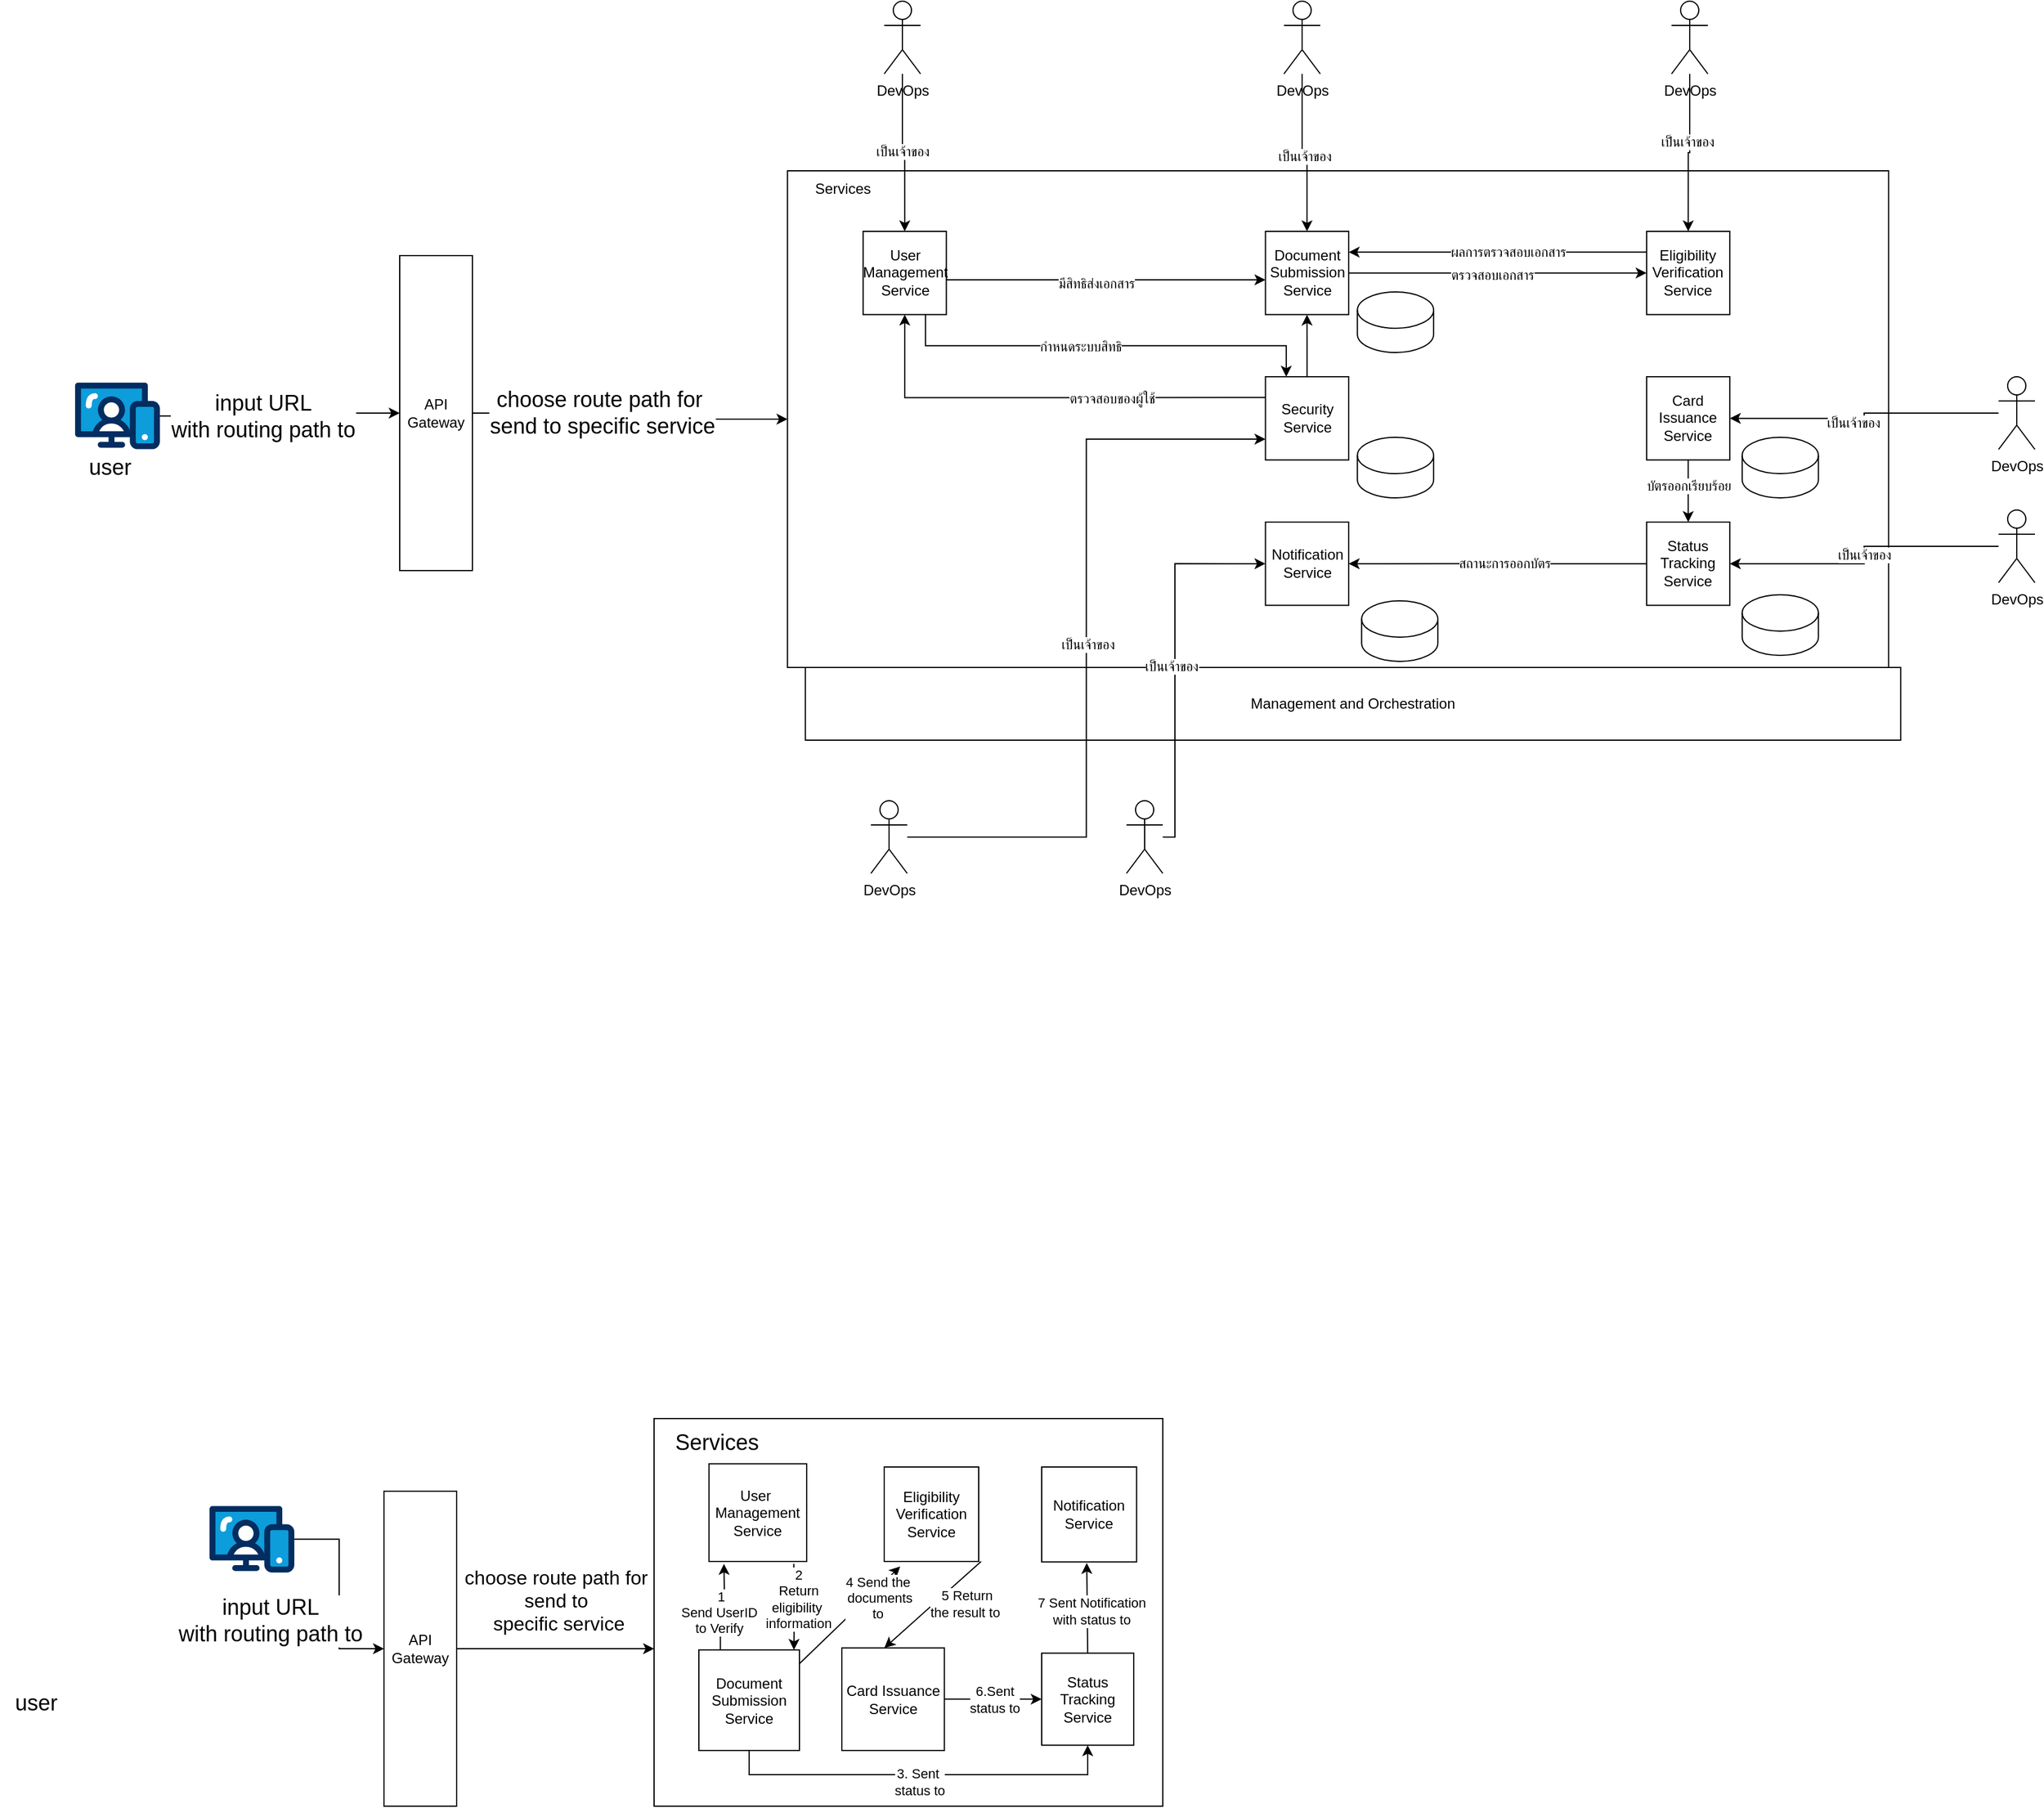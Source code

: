 <mxfile version="24.4.0" type="github">
  <diagram name="Page-1" id="LerU0bCvFQjhh9iSL9_E">
    <mxGraphModel dx="2049" dy="686" grid="1" gridSize="10" guides="1" tooltips="1" connect="1" arrows="1" fold="1" page="1" pageScale="1" pageWidth="827" pageHeight="1169" math="0" shadow="0">
      <root>
        <mxCell id="0" />
        <mxCell id="1" parent="0" />
        <mxCell id="JFElshMfYDLleOXP6mhj-92" style="edgeStyle=orthogonalEdgeStyle;rounded=0;orthogonalLoop=1;jettySize=auto;html=1;exitX=1;exitY=0.5;exitDx=0;exitDy=0;" parent="1" source="JFElshMfYDLleOXP6mhj-24" target="JFElshMfYDLleOXP6mhj-60" edge="1">
          <mxGeometry relative="1" as="geometry" />
        </mxCell>
        <mxCell id="HoZ4s7lHlm2FK1tdAZnh-4" value="choose route path for&amp;nbsp;&lt;div style=&quot;font-size: 18px;&quot;&gt;send to specific service&lt;/div&gt;" style="edgeLabel;html=1;align=center;verticalAlign=middle;resizable=0;points=[];fontSize=18;" vertex="1" connectable="0" parent="JFElshMfYDLleOXP6mhj-92">
          <mxGeometry x="-0.193" relative="1" as="geometry">
            <mxPoint as="offset" />
          </mxGeometry>
        </mxCell>
        <mxCell id="JFElshMfYDLleOXP6mhj-24" value="API Gateway" style="rounded=0;whiteSpace=wrap;html=1;" parent="1" vertex="1">
          <mxGeometry x="10" y="240" width="60" height="260" as="geometry" />
        </mxCell>
        <mxCell id="JFElshMfYDLleOXP6mhj-29" value="" style="group" parent="1" vertex="1" connectable="0">
          <mxGeometry x="480" y="190" width="790" height="860" as="geometry" />
        </mxCell>
        <mxCell id="JFElshMfYDLleOXP6mhj-60" value="" style="verticalLabelPosition=bottom;verticalAlign=top;html=1;shape=mxgraph.basic.rect;fillColor2=none;strokeWidth=1;size=20;indent=5;" parent="JFElshMfYDLleOXP6mhj-29" vertex="1">
          <mxGeometry x="-149.856" y="-20" width="909.067" height="410" as="geometry" />
        </mxCell>
        <mxCell id="JFElshMfYDLleOXP6mhj-14" style="edgeStyle=orthogonalEdgeStyle;rounded=0;orthogonalLoop=1;jettySize=auto;html=1;entryX=0;entryY=0.5;entryDx=0;entryDy=0;" parent="JFElshMfYDLleOXP6mhj-29" source="JFElshMfYDLleOXP6mhj-1" target="JFElshMfYDLleOXP6mhj-2" edge="1">
          <mxGeometry relative="1" as="geometry" />
        </mxCell>
        <mxCell id="JFElshMfYDLleOXP6mhj-79" value="ตรวจสอบเอกสาร" style="edgeLabel;html=1;align=center;verticalAlign=middle;resizable=0;points=[];" parent="JFElshMfYDLleOXP6mhj-14" vertex="1" connectable="0">
          <mxGeometry x="-0.036" y="-1" relative="1" as="geometry">
            <mxPoint as="offset" />
          </mxGeometry>
        </mxCell>
        <mxCell id="JFElshMfYDLleOXP6mhj-1" value="Document Submission Service" style="whiteSpace=wrap;html=1;aspect=fixed;" parent="JFElshMfYDLleOXP6mhj-29" vertex="1">
          <mxGeometry x="244.749" y="30" width="68.696" height="68.696" as="geometry" />
        </mxCell>
        <mxCell id="JFElshMfYDLleOXP6mhj-71" style="edgeStyle=orthogonalEdgeStyle;rounded=0;orthogonalLoop=1;jettySize=auto;html=1;exitX=0;exitY=0.25;exitDx=0;exitDy=0;entryX=1;entryY=0.25;entryDx=0;entryDy=0;" parent="JFElshMfYDLleOXP6mhj-29" source="JFElshMfYDLleOXP6mhj-2" target="JFElshMfYDLleOXP6mhj-1" edge="1">
          <mxGeometry relative="1" as="geometry" />
        </mxCell>
        <mxCell id="JFElshMfYDLleOXP6mhj-80" value="ผลการตรวจสอบเอกสาร" style="edgeLabel;html=1;align=center;verticalAlign=middle;resizable=0;points=[];" parent="JFElshMfYDLleOXP6mhj-71" vertex="1" connectable="0">
          <mxGeometry x="-0.07" relative="1" as="geometry">
            <mxPoint as="offset" />
          </mxGeometry>
        </mxCell>
        <mxCell id="JFElshMfYDLleOXP6mhj-2" value="Eligibility Verification Service" style="whiteSpace=wrap;html=1;aspect=fixed;" parent="JFElshMfYDLleOXP6mhj-29" vertex="1">
          <mxGeometry x="559.426" y="30" width="68.696" height="68.696" as="geometry" />
        </mxCell>
        <mxCell id="JFElshMfYDLleOXP6mhj-18" style="edgeStyle=orthogonalEdgeStyle;rounded=0;orthogonalLoop=1;jettySize=auto;html=1;entryX=0.5;entryY=0;entryDx=0;entryDy=0;" parent="JFElshMfYDLleOXP6mhj-29" source="JFElshMfYDLleOXP6mhj-4" target="JFElshMfYDLleOXP6mhj-6" edge="1">
          <mxGeometry relative="1" as="geometry" />
        </mxCell>
        <mxCell id="JFElshMfYDLleOXP6mhj-97" value="บัตรออกเรียบร้อย" style="edgeLabel;html=1;align=center;verticalAlign=middle;resizable=0;points=[];" parent="JFElshMfYDLleOXP6mhj-18" vertex="1" connectable="0">
          <mxGeometry x="-0.187" relative="1" as="geometry">
            <mxPoint as="offset" />
          </mxGeometry>
        </mxCell>
        <mxCell id="JFElshMfYDLleOXP6mhj-4" value="Card Issuance Service" style="whiteSpace=wrap;html=1;aspect=fixed;" parent="JFElshMfYDLleOXP6mhj-29" vertex="1">
          <mxGeometry x="559.426" y="150" width="68.696" height="68.696" as="geometry" />
        </mxCell>
        <mxCell id="JFElshMfYDLleOXP6mhj-19" style="edgeStyle=orthogonalEdgeStyle;rounded=0;orthogonalLoop=1;jettySize=auto;html=1;exitX=0;exitY=0.5;exitDx=0;exitDy=0;" parent="JFElshMfYDLleOXP6mhj-29" source="JFElshMfYDLleOXP6mhj-6" target="JFElshMfYDLleOXP6mhj-8" edge="1">
          <mxGeometry relative="1" as="geometry" />
        </mxCell>
        <mxCell id="JFElshMfYDLleOXP6mhj-95" value="สถานะการออกบัตร" style="edgeLabel;html=1;align=center;verticalAlign=middle;resizable=0;points=[];" parent="JFElshMfYDLleOXP6mhj-19" vertex="1" connectable="0">
          <mxGeometry x="-0.045" y="-1" relative="1" as="geometry">
            <mxPoint as="offset" />
          </mxGeometry>
        </mxCell>
        <mxCell id="JFElshMfYDLleOXP6mhj-6" value="Status Tracking Service" style="whiteSpace=wrap;html=1;aspect=fixed;" parent="JFElshMfYDLleOXP6mhj-29" vertex="1">
          <mxGeometry x="559.426" y="270" width="68.696" height="68.696" as="geometry" />
        </mxCell>
        <mxCell id="JFElshMfYDLleOXP6mhj-17" style="edgeStyle=orthogonalEdgeStyle;rounded=0;orthogonalLoop=1;jettySize=auto;html=1;exitX=0.5;exitY=0;exitDx=0;exitDy=0;" parent="JFElshMfYDLleOXP6mhj-29" source="JFElshMfYDLleOXP6mhj-7" target="JFElshMfYDLleOXP6mhj-1" edge="1">
          <mxGeometry relative="1" as="geometry" />
        </mxCell>
        <mxCell id="JFElshMfYDLleOXP6mhj-21" style="edgeStyle=orthogonalEdgeStyle;rounded=0;orthogonalLoop=1;jettySize=auto;html=1;exitX=0;exitY=0.25;exitDx=0;exitDy=0;" parent="JFElshMfYDLleOXP6mhj-29" source="JFElshMfYDLleOXP6mhj-7" target="JFElshMfYDLleOXP6mhj-20" edge="1">
          <mxGeometry relative="1" as="geometry" />
        </mxCell>
        <mxCell id="JFElshMfYDLleOXP6mhj-77" value="ตรวจสอบของผู้ใช้" style="edgeLabel;html=1;align=center;verticalAlign=middle;resizable=0;points=[];" parent="JFElshMfYDLleOXP6mhj-21" vertex="1" connectable="0">
          <mxGeometry x="-0.308" y="1" relative="1" as="geometry">
            <mxPoint as="offset" />
          </mxGeometry>
        </mxCell>
        <mxCell id="JFElshMfYDLleOXP6mhj-7" value="Security Service" style="whiteSpace=wrap;html=1;aspect=fixed;" parent="JFElshMfYDLleOXP6mhj-29" vertex="1">
          <mxGeometry x="244.749" y="150" width="68.696" height="68.696" as="geometry" />
        </mxCell>
        <mxCell id="JFElshMfYDLleOXP6mhj-8" value="Notification Service" style="whiteSpace=wrap;html=1;aspect=fixed;" parent="JFElshMfYDLleOXP6mhj-29" vertex="1">
          <mxGeometry x="244.749" y="270" width="68.696" height="68.696" as="geometry" />
        </mxCell>
        <mxCell id="JFElshMfYDLleOXP6mhj-12" value="" style="shape=cylinder3;whiteSpace=wrap;html=1;boundedLbl=1;backgroundOutline=1;size=15;" parent="JFElshMfYDLleOXP6mhj-29" vertex="1">
          <mxGeometry x="320.641" y="80" width="62.935" height="50" as="geometry" />
        </mxCell>
        <mxCell id="JFElshMfYDLleOXP6mhj-22" style="edgeStyle=orthogonalEdgeStyle;rounded=0;orthogonalLoop=1;jettySize=auto;html=1;exitX=0.75;exitY=1;exitDx=0;exitDy=0;entryX=0.25;entryY=0;entryDx=0;entryDy=0;" parent="JFElshMfYDLleOXP6mhj-29" source="JFElshMfYDLleOXP6mhj-20" target="JFElshMfYDLleOXP6mhj-7" edge="1">
          <mxGeometry relative="1" as="geometry" />
        </mxCell>
        <mxCell id="JFElshMfYDLleOXP6mhj-78" value="กำหนดระบบสิทธิ" style="edgeLabel;html=1;align=center;verticalAlign=middle;resizable=0;points=[];" parent="JFElshMfYDLleOXP6mhj-22" vertex="1" connectable="0">
          <mxGeometry x="-0.124" relative="1" as="geometry">
            <mxPoint as="offset" />
          </mxGeometry>
        </mxCell>
        <mxCell id="JFElshMfYDLleOXP6mhj-73" style="edgeStyle=orthogonalEdgeStyle;rounded=0;orthogonalLoop=1;jettySize=auto;html=1;exitX=1;exitY=0.5;exitDx=0;exitDy=0;" parent="JFElshMfYDLleOXP6mhj-29" source="JFElshMfYDLleOXP6mhj-20" target="JFElshMfYDLleOXP6mhj-1" edge="1">
          <mxGeometry relative="1" as="geometry">
            <Array as="points">
              <mxPoint x="209.785" y="70" />
              <mxPoint x="209.785" y="70" />
            </Array>
          </mxGeometry>
        </mxCell>
        <mxCell id="JFElshMfYDLleOXP6mhj-74" value="มีสิทธิส่งเอกสาร" style="edgeLabel;html=1;align=center;verticalAlign=middle;resizable=0;points=[];" parent="JFElshMfYDLleOXP6mhj-73" vertex="1" connectable="0">
          <mxGeometry x="-0.042" y="-3" relative="1" as="geometry">
            <mxPoint as="offset" />
          </mxGeometry>
        </mxCell>
        <mxCell id="JFElshMfYDLleOXP6mhj-20" value="User Management Service" style="whiteSpace=wrap;html=1;aspect=fixed;" parent="JFElshMfYDLleOXP6mhj-29" vertex="1">
          <mxGeometry x="-87.41" y="30" width="68.696" height="68.696" as="geometry" />
        </mxCell>
        <mxCell id="JFElshMfYDLleOXP6mhj-55" value="" style="shape=cylinder3;whiteSpace=wrap;html=1;boundedLbl=1;backgroundOutline=1;size=15;" parent="JFElshMfYDLleOXP6mhj-29" vertex="1">
          <mxGeometry x="638.318" y="200" width="62.935" height="50" as="geometry" />
        </mxCell>
        <mxCell id="JFElshMfYDLleOXP6mhj-56" value="" style="shape=cylinder3;whiteSpace=wrap;html=1;boundedLbl=1;backgroundOutline=1;size=15;" parent="JFElshMfYDLleOXP6mhj-29" vertex="1">
          <mxGeometry x="638.318" y="330" width="62.935" height="50" as="geometry" />
        </mxCell>
        <mxCell id="JFElshMfYDLleOXP6mhj-57" value="" style="shape=cylinder3;whiteSpace=wrap;html=1;boundedLbl=1;backgroundOutline=1;size=15;" parent="JFElshMfYDLleOXP6mhj-29" vertex="1">
          <mxGeometry x="324.138" y="335" width="62.935" height="50" as="geometry" />
        </mxCell>
        <mxCell id="JFElshMfYDLleOXP6mhj-58" value="" style="shape=cylinder3;whiteSpace=wrap;html=1;boundedLbl=1;backgroundOutline=1;size=15;" parent="JFElshMfYDLleOXP6mhj-29" vertex="1">
          <mxGeometry x="320.641" y="200" width="62.935" height="50" as="geometry" />
        </mxCell>
        <mxCell id="JFElshMfYDLleOXP6mhj-86" value="Management and Orchestration" style="rounded=0;whiteSpace=wrap;html=1;" parent="JFElshMfYDLleOXP6mhj-29" vertex="1">
          <mxGeometry x="-135.132" y="390" width="904.342" height="60" as="geometry" />
        </mxCell>
        <mxCell id="JFElshMfYDLleOXP6mhj-87" value="Services" style="text;html=1;align=center;verticalAlign=middle;whiteSpace=wrap;rounded=0;" parent="JFElshMfYDLleOXP6mhj-29" vertex="1">
          <mxGeometry x="-135.132" y="-20" width="62.368" height="30" as="geometry" />
        </mxCell>
        <mxCell id="JFElshMfYDLleOXP6mhj-118" style="edgeStyle=orthogonalEdgeStyle;rounded=0;orthogonalLoop=1;jettySize=auto;html=1;entryX=0;entryY=0.5;entryDx=0;entryDy=0;" parent="JFElshMfYDLleOXP6mhj-29" source="JFElshMfYDLleOXP6mhj-106" target="JFElshMfYDLleOXP6mhj-8" edge="1">
          <mxGeometry relative="1" as="geometry">
            <Array as="points">
              <mxPoint x="170" y="530" />
              <mxPoint x="170" y="304" />
            </Array>
          </mxGeometry>
        </mxCell>
        <mxCell id="JFElshMfYDLleOXP6mhj-119" value="เป็นเจ้าของ" style="edgeLabel;html=1;align=center;verticalAlign=middle;resizable=0;points=[];" parent="JFElshMfYDLleOXP6mhj-118" vertex="1" connectable="0">
          <mxGeometry x="-0.025" y="3" relative="1" as="geometry">
            <mxPoint as="offset" />
          </mxGeometry>
        </mxCell>
        <mxCell id="JFElshMfYDLleOXP6mhj-106" value="&lt;div&gt;DevOps&lt;/div&gt;" style="shape=umlActor;verticalLabelPosition=bottom;verticalAlign=top;html=1;outlineConnect=0;" parent="JFElshMfYDLleOXP6mhj-29" vertex="1">
          <mxGeometry x="130" y="500" width="30" height="60" as="geometry" />
        </mxCell>
        <mxCell id="JFElshMfYDLleOXP6mhj-110" style="edgeStyle=orthogonalEdgeStyle;rounded=0;orthogonalLoop=1;jettySize=auto;html=1;" parent="1" source="JFElshMfYDLleOXP6mhj-30" target="JFElshMfYDLleOXP6mhj-1" edge="1">
          <mxGeometry relative="1" as="geometry" />
        </mxCell>
        <mxCell id="JFElshMfYDLleOXP6mhj-111" value="เป็นเจ้าของ" style="edgeLabel;html=1;align=center;verticalAlign=middle;resizable=0;points=[];" parent="JFElshMfYDLleOXP6mhj-110" vertex="1" connectable="0">
          <mxGeometry x="0.091" y="-2" relative="1" as="geometry">
            <mxPoint y="-1" as="offset" />
          </mxGeometry>
        </mxCell>
        <mxCell id="JFElshMfYDLleOXP6mhj-30" value="&lt;div&gt;DevOps&lt;/div&gt;" style="shape=umlActor;verticalLabelPosition=bottom;verticalAlign=top;html=1;outlineConnect=0;" parent="1" vertex="1">
          <mxGeometry x="740" y="30" width="30" height="60" as="geometry" />
        </mxCell>
        <mxCell id="JFElshMfYDLleOXP6mhj-35" style="edgeStyle=orthogonalEdgeStyle;rounded=0;orthogonalLoop=1;jettySize=auto;html=1;entryX=0;entryY=0.5;entryDx=0;entryDy=0;" parent="1" source="JFElshMfYDLleOXP6mhj-34" target="JFElshMfYDLleOXP6mhj-24" edge="1">
          <mxGeometry relative="1" as="geometry" />
        </mxCell>
        <mxCell id="HoZ4s7lHlm2FK1tdAZnh-3" value="input URL&lt;div style=&quot;font-size: 18px;&quot;&gt;with routing path to&lt;/div&gt;" style="edgeLabel;html=1;align=center;verticalAlign=middle;resizable=0;points=[];fontSize=18;" vertex="1" connectable="0" parent="JFElshMfYDLleOXP6mhj-35">
          <mxGeometry x="-0.153" relative="1" as="geometry">
            <mxPoint as="offset" />
          </mxGeometry>
        </mxCell>
        <mxCell id="JFElshMfYDLleOXP6mhj-34" value="" style="verticalLabelPosition=bottom;aspect=fixed;html=1;shape=mxgraph.salesforce.web;" parent="1" vertex="1">
          <mxGeometry x="-258" y="344.7" width="70" height="55.3" as="geometry" />
        </mxCell>
        <mxCell id="JFElshMfYDLleOXP6mhj-112" style="edgeStyle=orthogonalEdgeStyle;rounded=0;orthogonalLoop=1;jettySize=auto;html=1;entryX=0.5;entryY=0;entryDx=0;entryDy=0;" parent="1" source="JFElshMfYDLleOXP6mhj-100" target="JFElshMfYDLleOXP6mhj-2" edge="1">
          <mxGeometry relative="1" as="geometry" />
        </mxCell>
        <mxCell id="JFElshMfYDLleOXP6mhj-113" value="เป็นเจ้าของ" style="edgeLabel;html=1;align=center;verticalAlign=middle;resizable=0;points=[];" parent="JFElshMfYDLleOXP6mhj-112" vertex="1" connectable="0">
          <mxGeometry x="-0.152" y="-2" relative="1" as="geometry">
            <mxPoint as="offset" />
          </mxGeometry>
        </mxCell>
        <mxCell id="JFElshMfYDLleOXP6mhj-100" value="&lt;div&gt;DevOps&lt;/div&gt;" style="shape=umlActor;verticalLabelPosition=bottom;verticalAlign=top;html=1;outlineConnect=0;" parent="1" vertex="1">
          <mxGeometry x="1060" y="30" width="30" height="60" as="geometry" />
        </mxCell>
        <mxCell id="JFElshMfYDLleOXP6mhj-108" value="" style="edgeStyle=orthogonalEdgeStyle;rounded=0;orthogonalLoop=1;jettySize=auto;html=1;entryX=0.5;entryY=0;entryDx=0;entryDy=0;" parent="1" source="JFElshMfYDLleOXP6mhj-102" target="JFElshMfYDLleOXP6mhj-20" edge="1">
          <mxGeometry relative="1" as="geometry" />
        </mxCell>
        <mxCell id="JFElshMfYDLleOXP6mhj-109" value="เป็นเจ้าของ" style="edgeLabel;html=1;align=center;verticalAlign=middle;resizable=0;points=[];" parent="JFElshMfYDLleOXP6mhj-108" vertex="1" connectable="0">
          <mxGeometry x="-0.021" relative="1" as="geometry">
            <mxPoint y="-1" as="offset" />
          </mxGeometry>
        </mxCell>
        <mxCell id="JFElshMfYDLleOXP6mhj-102" value="&lt;div&gt;DevOps&lt;/div&gt;" style="shape=umlActor;verticalLabelPosition=bottom;verticalAlign=top;html=1;outlineConnect=0;" parent="1" vertex="1">
          <mxGeometry x="410" y="30" width="30" height="60" as="geometry" />
        </mxCell>
        <mxCell id="JFElshMfYDLleOXP6mhj-114" style="edgeStyle=orthogonalEdgeStyle;rounded=0;orthogonalLoop=1;jettySize=auto;html=1;" parent="1" source="JFElshMfYDLleOXP6mhj-104" target="JFElshMfYDLleOXP6mhj-4" edge="1">
          <mxGeometry relative="1" as="geometry" />
        </mxCell>
        <mxCell id="JFElshMfYDLleOXP6mhj-115" value="เป็นเจ้าของ" style="edgeLabel;html=1;align=center;verticalAlign=middle;resizable=0;points=[];" parent="JFElshMfYDLleOXP6mhj-114" vertex="1" connectable="0">
          <mxGeometry x="0.112" y="3" relative="1" as="geometry">
            <mxPoint x="1" as="offset" />
          </mxGeometry>
        </mxCell>
        <mxCell id="JFElshMfYDLleOXP6mhj-104" value="&lt;div&gt;DevOps&lt;/div&gt;" style="shape=umlActor;verticalLabelPosition=bottom;verticalAlign=top;html=1;outlineConnect=0;" parent="1" vertex="1">
          <mxGeometry x="1330" y="340" width="30" height="60" as="geometry" />
        </mxCell>
        <mxCell id="JFElshMfYDLleOXP6mhj-116" style="edgeStyle=orthogonalEdgeStyle;rounded=0;orthogonalLoop=1;jettySize=auto;html=1;" parent="1" source="JFElshMfYDLleOXP6mhj-105" target="JFElshMfYDLleOXP6mhj-6" edge="1">
          <mxGeometry relative="1" as="geometry" />
        </mxCell>
        <mxCell id="JFElshMfYDLleOXP6mhj-117" value="เป็นเจ้าของ" style="edgeLabel;html=1;align=center;verticalAlign=middle;resizable=0;points=[];" parent="JFElshMfYDLleOXP6mhj-116" vertex="1" connectable="0">
          <mxGeometry x="-0.003" relative="1" as="geometry">
            <mxPoint as="offset" />
          </mxGeometry>
        </mxCell>
        <mxCell id="JFElshMfYDLleOXP6mhj-105" value="&lt;div&gt;DevOps&lt;/div&gt;" style="shape=umlActor;verticalLabelPosition=bottom;verticalAlign=top;html=1;outlineConnect=0;" parent="1" vertex="1">
          <mxGeometry x="1330" y="450" width="30" height="60" as="geometry" />
        </mxCell>
        <mxCell id="JFElshMfYDLleOXP6mhj-120" style="edgeStyle=orthogonalEdgeStyle;rounded=0;orthogonalLoop=1;jettySize=auto;html=1;entryX=0;entryY=0.75;entryDx=0;entryDy=0;" parent="1" source="JFElshMfYDLleOXP6mhj-107" target="JFElshMfYDLleOXP6mhj-7" edge="1">
          <mxGeometry relative="1" as="geometry" />
        </mxCell>
        <mxCell id="JFElshMfYDLleOXP6mhj-121" value="เป็นเจ้าของ" style="edgeLabel;html=1;align=center;verticalAlign=middle;resizable=0;points=[];" parent="JFElshMfYDLleOXP6mhj-120" vertex="1" connectable="0">
          <mxGeometry x="-0.015" y="-1" relative="1" as="geometry">
            <mxPoint as="offset" />
          </mxGeometry>
        </mxCell>
        <mxCell id="JFElshMfYDLleOXP6mhj-107" value="&lt;div&gt;DevOps&lt;/div&gt;" style="shape=umlActor;verticalLabelPosition=bottom;verticalAlign=top;html=1;outlineConnect=0;" parent="1" vertex="1">
          <mxGeometry x="399" y="690" width="30" height="60" as="geometry" />
        </mxCell>
        <mxCell id="HoZ4s7lHlm2FK1tdAZnh-1" value="user" style="text;html=1;align=center;verticalAlign=middle;whiteSpace=wrap;rounded=0;fontSize=18;" vertex="1" parent="1">
          <mxGeometry x="-259" y="400" width="60" height="30" as="geometry" />
        </mxCell>
        <mxCell id="HoZ4s7lHlm2FK1tdAZnh-5" style="edgeStyle=orthogonalEdgeStyle;rounded=0;orthogonalLoop=1;jettySize=auto;html=1;exitX=1;exitY=0.5;exitDx=0;exitDy=0;" edge="1" parent="1" source="HoZ4s7lHlm2FK1tdAZnh-7" target="HoZ4s7lHlm2FK1tdAZnh-8">
          <mxGeometry relative="1" as="geometry">
            <Array as="points">
              <mxPoint x="100" y="1390" />
              <mxPoint x="100" y="1390" />
            </Array>
          </mxGeometry>
        </mxCell>
        <mxCell id="HoZ4s7lHlm2FK1tdAZnh-6" value="choose route path for&amp;nbsp;&lt;div style=&quot;font-size: 16px;&quot;&gt;send to&amp;nbsp;&lt;/div&gt;&lt;div style=&quot;font-size: 16px;&quot;&gt;specific service&lt;/div&gt;" style="edgeLabel;html=1;align=center;verticalAlign=middle;resizable=0;points=[];fontSize=16;" vertex="1" connectable="0" parent="HoZ4s7lHlm2FK1tdAZnh-5">
          <mxGeometry x="-0.193" relative="1" as="geometry">
            <mxPoint x="18" y="-40" as="offset" />
          </mxGeometry>
        </mxCell>
        <mxCell id="HoZ4s7lHlm2FK1tdAZnh-7" value="API Gateway" style="rounded=0;whiteSpace=wrap;html=1;" vertex="1" parent="1">
          <mxGeometry x="-3" y="1260" width="60" height="260" as="geometry" />
        </mxCell>
        <mxCell id="HoZ4s7lHlm2FK1tdAZnh-8" value="" style="verticalLabelPosition=bottom;verticalAlign=top;html=1;shape=mxgraph.basic.rect;fillColor2=none;strokeWidth=1;size=20;indent=5;" vertex="1" parent="1">
          <mxGeometry x="220" y="1200" width="420" height="320" as="geometry" />
        </mxCell>
        <mxCell id="HoZ4s7lHlm2FK1tdAZnh-63" value="" style="edgeStyle=orthogonalEdgeStyle;rounded=0;orthogonalLoop=1;jettySize=auto;html=1;exitX=0.214;exitY=0.011;exitDx=0;exitDy=0;exitPerimeter=0;" edge="1" parent="1" source="HoZ4s7lHlm2FK1tdAZnh-11">
          <mxGeometry relative="1" as="geometry">
            <mxPoint x="278" y="1360.0" as="sourcePoint" />
            <mxPoint x="277.661" y="1320.0" as="targetPoint" />
          </mxGeometry>
        </mxCell>
        <mxCell id="HoZ4s7lHlm2FK1tdAZnh-64" value="&lt;div&gt;1&lt;/div&gt;Send UserID&amp;nbsp;&lt;div&gt;to Verify&amp;nbsp;&lt;/div&gt;" style="edgeLabel;html=1;align=center;verticalAlign=middle;resizable=0;points=[];" vertex="1" connectable="0" parent="HoZ4s7lHlm2FK1tdAZnh-63">
          <mxGeometry x="-0.155" relative="1" as="geometry">
            <mxPoint as="offset" />
          </mxGeometry>
        </mxCell>
        <mxCell id="HoZ4s7lHlm2FK1tdAZnh-79" style="edgeStyle=orthogonalEdgeStyle;rounded=0;orthogonalLoop=1;jettySize=auto;html=1;exitX=0.5;exitY=1;exitDx=0;exitDy=0;entryX=0.5;entryY=1;entryDx=0;entryDy=0;" edge="1" parent="1" source="HoZ4s7lHlm2FK1tdAZnh-11" target="HoZ4s7lHlm2FK1tdAZnh-20">
          <mxGeometry relative="1" as="geometry">
            <Array as="points" />
          </mxGeometry>
        </mxCell>
        <mxCell id="HoZ4s7lHlm2FK1tdAZnh-80" value="&lt;div&gt;3. Sent&amp;nbsp;&lt;div&gt;status to&lt;/div&gt;&lt;/div&gt;" style="edgeLabel;html=1;align=center;verticalAlign=middle;resizable=0;points=[];" vertex="1" connectable="0" parent="HoZ4s7lHlm2FK1tdAZnh-79">
          <mxGeometry x="-0.261" y="1" relative="1" as="geometry">
            <mxPoint x="41" y="7" as="offset" />
          </mxGeometry>
        </mxCell>
        <mxCell id="HoZ4s7lHlm2FK1tdAZnh-11" value="&lt;div&gt;&lt;span style=&quot;background-color: initial;&quot;&gt;Document Submission Service&lt;/span&gt;&lt;/div&gt;" style="whiteSpace=wrap;html=1;aspect=fixed;" vertex="1" parent="1">
          <mxGeometry x="256.98" y="1391" width="83.02" height="83.02" as="geometry" />
        </mxCell>
        <mxCell id="HoZ4s7lHlm2FK1tdAZnh-14" value="&lt;div&gt;&lt;span style=&quot;background-color: initial;&quot;&gt;Eligibility Verification Service&lt;/span&gt;&lt;/div&gt;" style="whiteSpace=wrap;html=1;aspect=fixed;" vertex="1" parent="1">
          <mxGeometry x="410" y="1240" width="78" height="78" as="geometry" />
        </mxCell>
        <mxCell id="HoZ4s7lHlm2FK1tdAZnh-81" style="edgeStyle=orthogonalEdgeStyle;rounded=0;orthogonalLoop=1;jettySize=auto;html=1;exitX=1;exitY=0.5;exitDx=0;exitDy=0;" edge="1" parent="1" source="HoZ4s7lHlm2FK1tdAZnh-17" target="HoZ4s7lHlm2FK1tdAZnh-20">
          <mxGeometry relative="1" as="geometry">
            <mxPoint x="693.47" y="1420.005" as="sourcePoint" />
            <mxPoint x="669.996" y="1488.32" as="targetPoint" />
          </mxGeometry>
        </mxCell>
        <mxCell id="HoZ4s7lHlm2FK1tdAZnh-82" value="&lt;div&gt;6.Sent&lt;/div&gt;&lt;div&gt;&lt;div&gt;status to&lt;/div&gt;&lt;/div&gt;" style="edgeLabel;html=1;align=center;verticalAlign=middle;resizable=0;points=[];" vertex="1" connectable="0" parent="HoZ4s7lHlm2FK1tdAZnh-81">
          <mxGeometry x="0.268" y="2" relative="1" as="geometry">
            <mxPoint x="-10" y="2" as="offset" />
          </mxGeometry>
        </mxCell>
        <mxCell id="HoZ4s7lHlm2FK1tdAZnh-17" value="Card Issuance Service" style="whiteSpace=wrap;html=1;aspect=fixed;" vertex="1" parent="1">
          <mxGeometry x="375" y="1389.35" width="84.67" height="84.67" as="geometry" />
        </mxCell>
        <mxCell id="HoZ4s7lHlm2FK1tdAZnh-20" value="Status Tracking Service" style="whiteSpace=wrap;html=1;aspect=fixed;" vertex="1" parent="1">
          <mxGeometry x="540" y="1393.69" width="75.98" height="75.98" as="geometry" />
        </mxCell>
        <mxCell id="HoZ4s7lHlm2FK1tdAZnh-25" value="Notification Service" style="whiteSpace=wrap;html=1;aspect=fixed;" vertex="1" parent="1">
          <mxGeometry x="540" y="1240" width="78.35" height="78.35" as="geometry" />
        </mxCell>
        <mxCell id="HoZ4s7lHlm2FK1tdAZnh-65" style="edgeStyle=orthogonalEdgeStyle;rounded=0;orthogonalLoop=1;jettySize=auto;html=1;exitX=0.75;exitY=1;exitDx=0;exitDy=0;entryX=0.75;entryY=0;entryDx=0;entryDy=0;" edge="1" parent="1">
          <mxGeometry relative="1" as="geometry">
            <mxPoint x="335.318" y="1320" as="sourcePoint" />
            <mxPoint x="335.48" y="1391.0" as="targetPoint" />
          </mxGeometry>
        </mxCell>
        <mxCell id="HoZ4s7lHlm2FK1tdAZnh-66" value="&lt;div&gt;2&lt;/div&gt;Return&lt;div&gt;eligibility&amp;nbsp;&lt;/div&gt;&lt;div&gt;information&lt;/div&gt;" style="edgeLabel;html=1;align=center;verticalAlign=middle;resizable=0;points=[];" vertex="1" connectable="0" parent="HoZ4s7lHlm2FK1tdAZnh-65">
          <mxGeometry x="-0.192" y="1" relative="1" as="geometry">
            <mxPoint x="2" as="offset" />
          </mxGeometry>
        </mxCell>
        <mxCell id="HoZ4s7lHlm2FK1tdAZnh-31" value="&lt;div&gt;&lt;span style=&quot;background-color: initial;&quot;&gt;User&amp;nbsp;&lt;/span&gt;&lt;/div&gt;&lt;div&gt;&lt;span style=&quot;background-color: initial;&quot;&gt;Management Service&lt;/span&gt;&lt;br&gt;&lt;/div&gt;" style="whiteSpace=wrap;html=1;aspect=fixed;" vertex="1" parent="1">
          <mxGeometry x="265.33" y="1237.35" width="80.65" height="80.65" as="geometry" />
        </mxCell>
        <mxCell id="HoZ4s7lHlm2FK1tdAZnh-37" value="Services" style="text;html=1;align=center;verticalAlign=middle;whiteSpace=wrap;rounded=0;fontSize=18;" vertex="1" parent="1">
          <mxGeometry x="241.328" y="1205" width="62.368" height="30" as="geometry" />
        </mxCell>
        <mxCell id="HoZ4s7lHlm2FK1tdAZnh-44" style="edgeStyle=orthogonalEdgeStyle;rounded=0;orthogonalLoop=1;jettySize=auto;html=1;entryX=0;entryY=0.5;entryDx=0;entryDy=0;" edge="1" parent="1" source="HoZ4s7lHlm2FK1tdAZnh-46" target="HoZ4s7lHlm2FK1tdAZnh-7">
          <mxGeometry relative="1" as="geometry" />
        </mxCell>
        <mxCell id="HoZ4s7lHlm2FK1tdAZnh-45" value="input URL&lt;div style=&quot;font-size: 18px;&quot;&gt;with routing path to&lt;/div&gt;" style="edgeLabel;html=1;align=center;verticalAlign=middle;resizable=0;points=[];fontSize=18;" vertex="1" connectable="0" parent="HoZ4s7lHlm2FK1tdAZnh-44">
          <mxGeometry x="-0.153" relative="1" as="geometry">
            <mxPoint x="-57" y="35" as="offset" />
          </mxGeometry>
        </mxCell>
        <mxCell id="HoZ4s7lHlm2FK1tdAZnh-46" value="" style="verticalLabelPosition=bottom;aspect=fixed;html=1;shape=mxgraph.salesforce.web;" vertex="1" parent="1">
          <mxGeometry x="-147" y="1272" width="70" height="55.3" as="geometry" />
        </mxCell>
        <mxCell id="HoZ4s7lHlm2FK1tdAZnh-62" value="user" style="text;html=1;align=center;verticalAlign=middle;whiteSpace=wrap;rounded=0;fontSize=18;" vertex="1" parent="1">
          <mxGeometry x="-320" y="1420" width="60" height="30" as="geometry" />
        </mxCell>
        <mxCell id="HoZ4s7lHlm2FK1tdAZnh-69" value="" style="endArrow=classic;html=1;rounded=0;entryX=0.169;entryY=1.053;entryDx=0;entryDy=0;exitX=1;exitY=0.137;exitDx=0;exitDy=0;exitPerimeter=0;entryPerimeter=0;" edge="1" parent="1" source="HoZ4s7lHlm2FK1tdAZnh-11" target="HoZ4s7lHlm2FK1tdAZnh-14">
          <mxGeometry width="50" height="50" relative="1" as="geometry">
            <mxPoint x="346.98" y="1404.63" as="sourcePoint" />
            <mxPoint x="490.0" y="1403.75" as="targetPoint" />
          </mxGeometry>
        </mxCell>
        <mxCell id="HoZ4s7lHlm2FK1tdAZnh-72" value="4 Send the&amp;nbsp;&lt;div&gt;documents&lt;div&gt;to&amp;nbsp;&lt;/div&gt;&lt;/div&gt;" style="edgeLabel;html=1;align=center;verticalAlign=middle;resizable=0;points=[];" vertex="1" connectable="0" parent="HoZ4s7lHlm2FK1tdAZnh-69">
          <mxGeometry x="0.045" y="-1" relative="1" as="geometry">
            <mxPoint x="22" y="-13" as="offset" />
          </mxGeometry>
        </mxCell>
        <mxCell id="HoZ4s7lHlm2FK1tdAZnh-77" value="" style="endArrow=classic;html=1;rounded=0;exitX=0.75;exitY=1;exitDx=0;exitDy=0;entryX=0.25;entryY=0;entryDx=0;entryDy=0;" edge="1" parent="1">
          <mxGeometry width="50" height="50" relative="1" as="geometry">
            <mxPoint x="490" y="1317.97" as="sourcePoint" />
            <mxPoint x="410.168" y="1389.35" as="targetPoint" />
          </mxGeometry>
        </mxCell>
        <mxCell id="HoZ4s7lHlm2FK1tdAZnh-78" value="5 Return&lt;div&gt;the result to&amp;nbsp;&lt;/div&gt;" style="edgeLabel;html=1;align=center;verticalAlign=middle;resizable=0;points=[];" vertex="1" connectable="0" parent="HoZ4s7lHlm2FK1tdAZnh-77">
          <mxGeometry x="-0.066" y="2" relative="1" as="geometry">
            <mxPoint x="24" as="offset" />
          </mxGeometry>
        </mxCell>
        <mxCell id="HoZ4s7lHlm2FK1tdAZnh-88" value="" style="endArrow=classic;html=1;rounded=0;exitX=0.5;exitY=0;exitDx=0;exitDy=0;entryX=0.623;entryY=0.31;entryDx=0;entryDy=0;entryPerimeter=0;" edge="1" parent="1" source="HoZ4s7lHlm2FK1tdAZnh-20">
          <mxGeometry width="50" height="50" relative="1" as="geometry">
            <mxPoint x="578.43" y="1385.09" as="sourcePoint" />
            <mxPoint x="577.19" y="1319.2" as="targetPoint" />
          </mxGeometry>
        </mxCell>
        <mxCell id="HoZ4s7lHlm2FK1tdAZnh-91" value="7 Sent Notification&lt;div&gt;with status to&lt;/div&gt;" style="edgeLabel;html=1;align=center;verticalAlign=middle;resizable=0;points=[];" vertex="1" connectable="0" parent="HoZ4s7lHlm2FK1tdAZnh-88">
          <mxGeometry x="-0.056" y="-3" relative="1" as="geometry">
            <mxPoint as="offset" />
          </mxGeometry>
        </mxCell>
      </root>
    </mxGraphModel>
  </diagram>
</mxfile>
